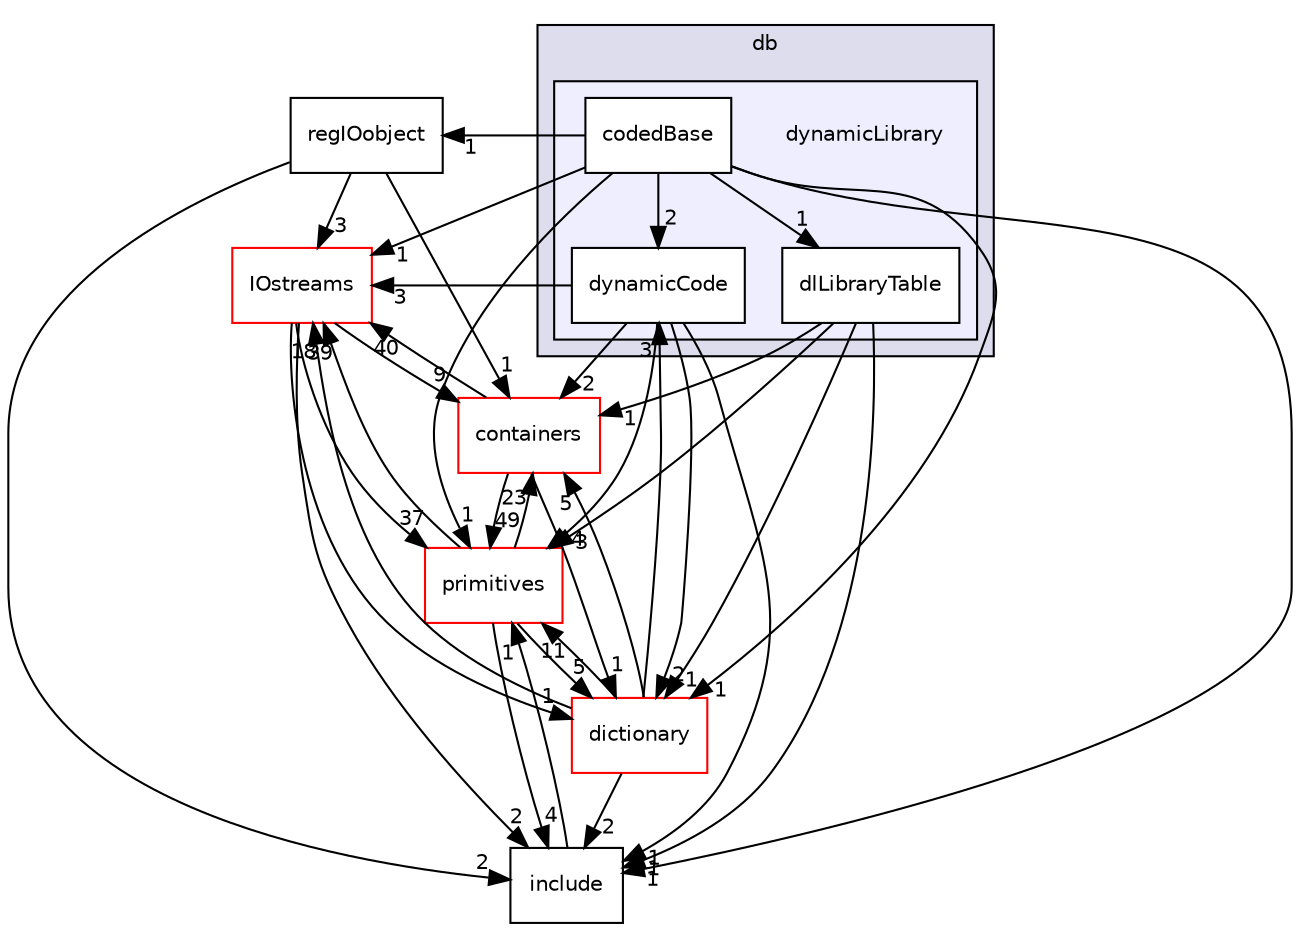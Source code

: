 digraph "src/OpenFOAM/db/dynamicLibrary" {
  bgcolor=transparent;
  compound=true
  node [ fontsize="10", fontname="Helvetica"];
  edge [ labelfontsize="10", labelfontname="Helvetica"];
  subgraph clusterdir_63c634f7a7cfd679ac26c67fb30fc32f {
    graph [ bgcolor="#ddddee", pencolor="black", label="db" fontname="Helvetica", fontsize="10", URL="dir_63c634f7a7cfd679ac26c67fb30fc32f.html"]
  subgraph clusterdir_65d267bb6b65740acaf7d5fe4aebd101 {
    graph [ bgcolor="#eeeeff", pencolor="black", label="" URL="dir_65d267bb6b65740acaf7d5fe4aebd101.html"];
    dir_65d267bb6b65740acaf7d5fe4aebd101 [shape=plaintext label="dynamicLibrary"];
    dir_8131d22c2ee89ed2188ef269fb56d56a [shape=box label="codedBase" color="black" fillcolor="white" style="filled" URL="dir_8131d22c2ee89ed2188ef269fb56d56a.html"];
    dir_31c5953c92ca8ed254d4fe00d3dc943f [shape=box label="dlLibraryTable" color="black" fillcolor="white" style="filled" URL="dir_31c5953c92ca8ed254d4fe00d3dc943f.html"];
    dir_0cfbbdb7fd86cbd258f1b57a5fc22be8 [shape=box label="dynamicCode" color="black" fillcolor="white" style="filled" URL="dir_0cfbbdb7fd86cbd258f1b57a5fc22be8.html"];
  }
  }
  dir_19d0872053bde092be81d7fe3f56cbf7 [shape=box label="containers" color="red" URL="dir_19d0872053bde092be81d7fe3f56cbf7.html"];
  dir_466e4f5b4cc1582939ab4ceba36098d8 [shape=box label="IOstreams" color="red" URL="dir_466e4f5b4cc1582939ab4ceba36098d8.html"];
  dir_43e4f3d5f4ba74ef6e29186317ac2bae [shape=box label="dictionary" color="red" URL="dir_43e4f3d5f4ba74ef6e29186317ac2bae.html"];
  dir_3e50f45338116b169052b428016851aa [shape=box label="primitives" color="red" URL="dir_3e50f45338116b169052b428016851aa.html"];
  dir_bb2890f68b7fdb7b322b02b8256df6db [shape=box label="regIOobject" URL="dir_bb2890f68b7fdb7b322b02b8256df6db.html"];
  dir_e954e9f5966bc1c681a414ec8bd0ee15 [shape=box label="include" URL="dir_e954e9f5966bc1c681a414ec8bd0ee15.html"];
  dir_19d0872053bde092be81d7fe3f56cbf7->dir_466e4f5b4cc1582939ab4ceba36098d8 [headlabel="40", labeldistance=1.5 headhref="dir_001901_001991.html"];
  dir_19d0872053bde092be81d7fe3f56cbf7->dir_43e4f3d5f4ba74ef6e29186317ac2bae [headlabel="1", labeldistance=1.5 headhref="dir_001901_001955.html"];
  dir_19d0872053bde092be81d7fe3f56cbf7->dir_3e50f45338116b169052b428016851aa [headlabel="49", labeldistance=1.5 headhref="dir_001901_002324.html"];
  dir_466e4f5b4cc1582939ab4ceba36098d8->dir_19d0872053bde092be81d7fe3f56cbf7 [headlabel="9", labeldistance=1.5 headhref="dir_001991_001901.html"];
  dir_466e4f5b4cc1582939ab4ceba36098d8->dir_43e4f3d5f4ba74ef6e29186317ac2bae [headlabel="1", labeldistance=1.5 headhref="dir_001991_001955.html"];
  dir_466e4f5b4cc1582939ab4ceba36098d8->dir_3e50f45338116b169052b428016851aa [headlabel="37", labeldistance=1.5 headhref="dir_001991_002324.html"];
  dir_466e4f5b4cc1582939ab4ceba36098d8->dir_e954e9f5966bc1c681a414ec8bd0ee15 [headlabel="2", labeldistance=1.5 headhref="dir_001991_002117.html"];
  dir_8131d22c2ee89ed2188ef269fb56d56a->dir_466e4f5b4cc1582939ab4ceba36098d8 [headlabel="1", labeldistance=1.5 headhref="dir_001969_001991.html"];
  dir_8131d22c2ee89ed2188ef269fb56d56a->dir_43e4f3d5f4ba74ef6e29186317ac2bae [headlabel="1", labeldistance=1.5 headhref="dir_001969_001955.html"];
  dir_8131d22c2ee89ed2188ef269fb56d56a->dir_0cfbbdb7fd86cbd258f1b57a5fc22be8 [headlabel="2", labeldistance=1.5 headhref="dir_001969_001971.html"];
  dir_8131d22c2ee89ed2188ef269fb56d56a->dir_3e50f45338116b169052b428016851aa [headlabel="1", labeldistance=1.5 headhref="dir_001969_002324.html"];
  dir_8131d22c2ee89ed2188ef269fb56d56a->dir_bb2890f68b7fdb7b322b02b8256df6db [headlabel="1", labeldistance=1.5 headhref="dir_001969_002005.html"];
  dir_8131d22c2ee89ed2188ef269fb56d56a->dir_e954e9f5966bc1c681a414ec8bd0ee15 [headlabel="1", labeldistance=1.5 headhref="dir_001969_002117.html"];
  dir_8131d22c2ee89ed2188ef269fb56d56a->dir_31c5953c92ca8ed254d4fe00d3dc943f [headlabel="1", labeldistance=1.5 headhref="dir_001969_001970.html"];
  dir_43e4f3d5f4ba74ef6e29186317ac2bae->dir_19d0872053bde092be81d7fe3f56cbf7 [headlabel="5", labeldistance=1.5 headhref="dir_001955_001901.html"];
  dir_43e4f3d5f4ba74ef6e29186317ac2bae->dir_466e4f5b4cc1582939ab4ceba36098d8 [headlabel="18", labeldistance=1.5 headhref="dir_001955_001991.html"];
  dir_43e4f3d5f4ba74ef6e29186317ac2bae->dir_0cfbbdb7fd86cbd258f1b57a5fc22be8 [headlabel="3", labeldistance=1.5 headhref="dir_001955_001971.html"];
  dir_43e4f3d5f4ba74ef6e29186317ac2bae->dir_3e50f45338116b169052b428016851aa [headlabel="11", labeldistance=1.5 headhref="dir_001955_002324.html"];
  dir_43e4f3d5f4ba74ef6e29186317ac2bae->dir_e954e9f5966bc1c681a414ec8bd0ee15 [headlabel="2", labeldistance=1.5 headhref="dir_001955_002117.html"];
  dir_0cfbbdb7fd86cbd258f1b57a5fc22be8->dir_19d0872053bde092be81d7fe3f56cbf7 [headlabel="2", labeldistance=1.5 headhref="dir_001971_001901.html"];
  dir_0cfbbdb7fd86cbd258f1b57a5fc22be8->dir_466e4f5b4cc1582939ab4ceba36098d8 [headlabel="3", labeldistance=1.5 headhref="dir_001971_001991.html"];
  dir_0cfbbdb7fd86cbd258f1b57a5fc22be8->dir_43e4f3d5f4ba74ef6e29186317ac2bae [headlabel="2", labeldistance=1.5 headhref="dir_001971_001955.html"];
  dir_0cfbbdb7fd86cbd258f1b57a5fc22be8->dir_3e50f45338116b169052b428016851aa [headlabel="4", labeldistance=1.5 headhref="dir_001971_002324.html"];
  dir_0cfbbdb7fd86cbd258f1b57a5fc22be8->dir_e954e9f5966bc1c681a414ec8bd0ee15 [headlabel="1", labeldistance=1.5 headhref="dir_001971_002117.html"];
  dir_3e50f45338116b169052b428016851aa->dir_19d0872053bde092be81d7fe3f56cbf7 [headlabel="23", labeldistance=1.5 headhref="dir_002324_001901.html"];
  dir_3e50f45338116b169052b428016851aa->dir_466e4f5b4cc1582939ab4ceba36098d8 [headlabel="39", labeldistance=1.5 headhref="dir_002324_001991.html"];
  dir_3e50f45338116b169052b428016851aa->dir_43e4f3d5f4ba74ef6e29186317ac2bae [headlabel="5", labeldistance=1.5 headhref="dir_002324_001955.html"];
  dir_3e50f45338116b169052b428016851aa->dir_e954e9f5966bc1c681a414ec8bd0ee15 [headlabel="4", labeldistance=1.5 headhref="dir_002324_002117.html"];
  dir_bb2890f68b7fdb7b322b02b8256df6db->dir_19d0872053bde092be81d7fe3f56cbf7 [headlabel="1", labeldistance=1.5 headhref="dir_002005_001901.html"];
  dir_bb2890f68b7fdb7b322b02b8256df6db->dir_466e4f5b4cc1582939ab4ceba36098d8 [headlabel="3", labeldistance=1.5 headhref="dir_002005_001991.html"];
  dir_bb2890f68b7fdb7b322b02b8256df6db->dir_e954e9f5966bc1c681a414ec8bd0ee15 [headlabel="2", labeldistance=1.5 headhref="dir_002005_002117.html"];
  dir_e954e9f5966bc1c681a414ec8bd0ee15->dir_3e50f45338116b169052b428016851aa [headlabel="1", labeldistance=1.5 headhref="dir_002117_002324.html"];
  dir_31c5953c92ca8ed254d4fe00d3dc943f->dir_19d0872053bde092be81d7fe3f56cbf7 [headlabel="1", labeldistance=1.5 headhref="dir_001970_001901.html"];
  dir_31c5953c92ca8ed254d4fe00d3dc943f->dir_43e4f3d5f4ba74ef6e29186317ac2bae [headlabel="1", labeldistance=1.5 headhref="dir_001970_001955.html"];
  dir_31c5953c92ca8ed254d4fe00d3dc943f->dir_3e50f45338116b169052b428016851aa [headlabel="3", labeldistance=1.5 headhref="dir_001970_002324.html"];
  dir_31c5953c92ca8ed254d4fe00d3dc943f->dir_e954e9f5966bc1c681a414ec8bd0ee15 [headlabel="1", labeldistance=1.5 headhref="dir_001970_002117.html"];
}
